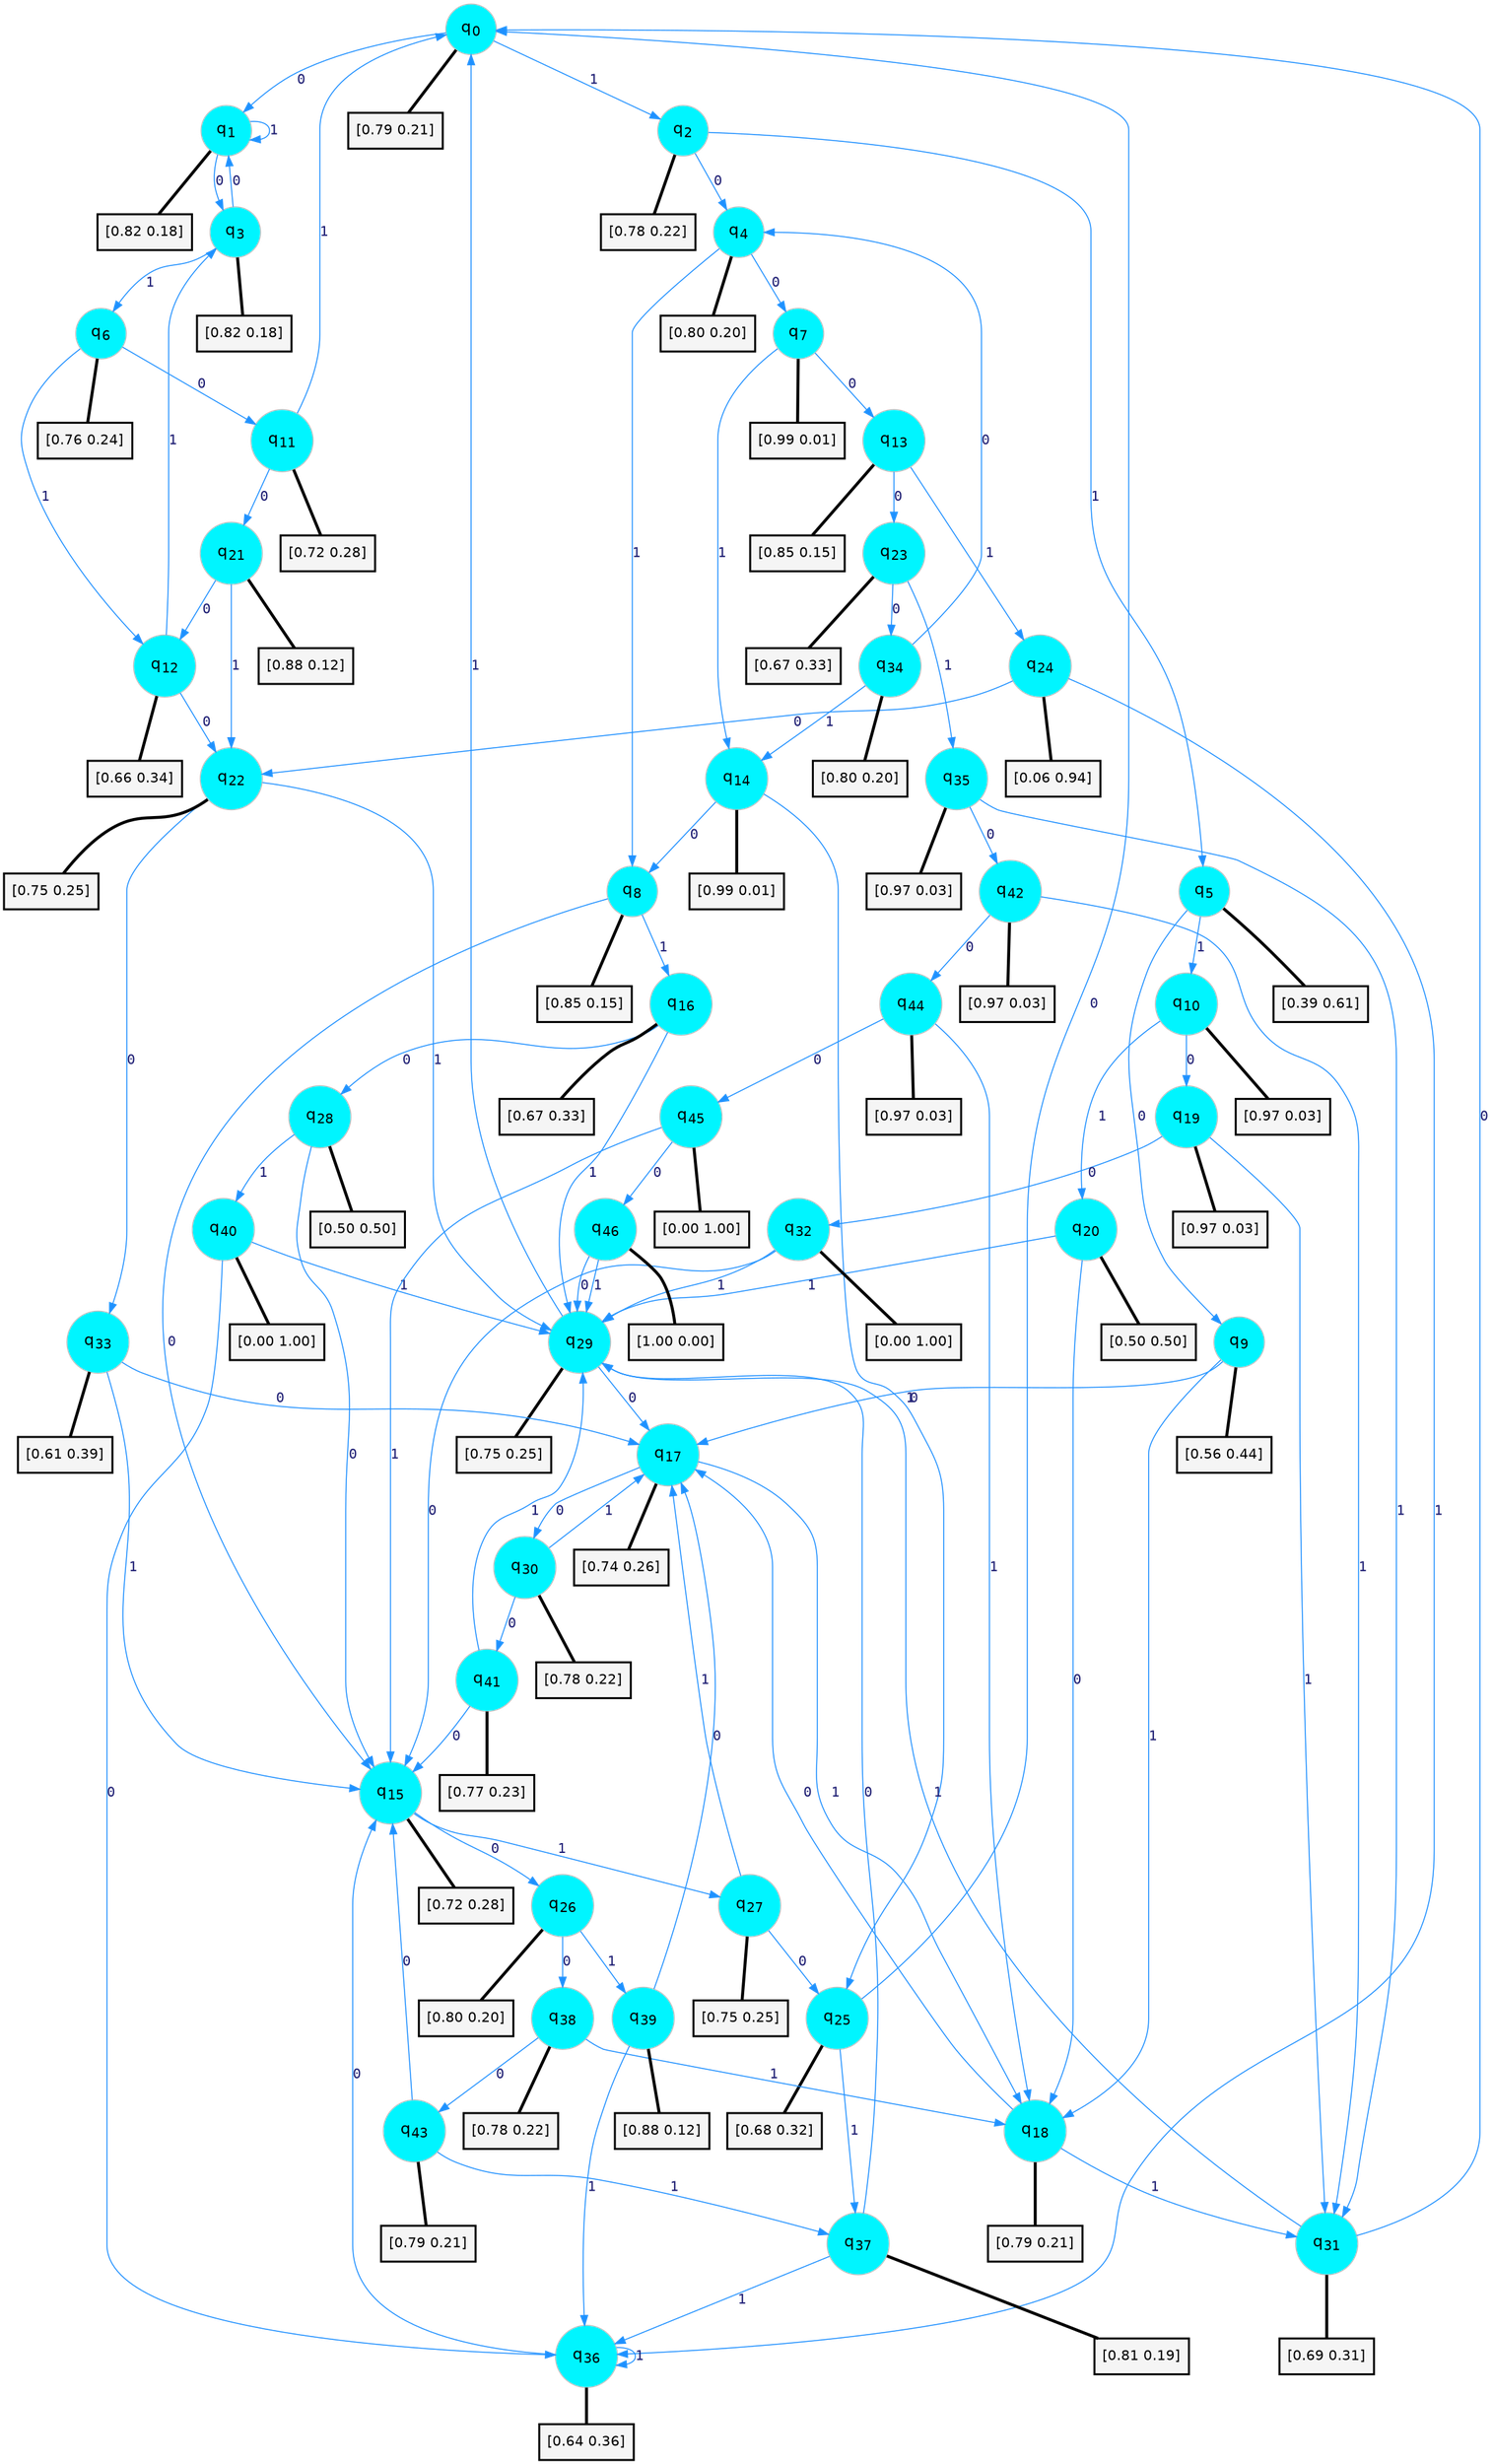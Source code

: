 digraph G {
graph [
bgcolor=transparent, dpi=300, rankdir=TD, size="40,25"];
node [
color=gray, fillcolor=turquoise1, fontcolor=black, fontname=Helvetica, fontsize=16, fontweight=bold, shape=circle, style=filled];
edge [
arrowsize=1, color=dodgerblue1, fontcolor=midnightblue, fontname=courier, fontweight=bold, penwidth=1, style=solid, weight=20];
0[label=<q<SUB>0</SUB>>];
1[label=<q<SUB>1</SUB>>];
2[label=<q<SUB>2</SUB>>];
3[label=<q<SUB>3</SUB>>];
4[label=<q<SUB>4</SUB>>];
5[label=<q<SUB>5</SUB>>];
6[label=<q<SUB>6</SUB>>];
7[label=<q<SUB>7</SUB>>];
8[label=<q<SUB>8</SUB>>];
9[label=<q<SUB>9</SUB>>];
10[label=<q<SUB>10</SUB>>];
11[label=<q<SUB>11</SUB>>];
12[label=<q<SUB>12</SUB>>];
13[label=<q<SUB>13</SUB>>];
14[label=<q<SUB>14</SUB>>];
15[label=<q<SUB>15</SUB>>];
16[label=<q<SUB>16</SUB>>];
17[label=<q<SUB>17</SUB>>];
18[label=<q<SUB>18</SUB>>];
19[label=<q<SUB>19</SUB>>];
20[label=<q<SUB>20</SUB>>];
21[label=<q<SUB>21</SUB>>];
22[label=<q<SUB>22</SUB>>];
23[label=<q<SUB>23</SUB>>];
24[label=<q<SUB>24</SUB>>];
25[label=<q<SUB>25</SUB>>];
26[label=<q<SUB>26</SUB>>];
27[label=<q<SUB>27</SUB>>];
28[label=<q<SUB>28</SUB>>];
29[label=<q<SUB>29</SUB>>];
30[label=<q<SUB>30</SUB>>];
31[label=<q<SUB>31</SUB>>];
32[label=<q<SUB>32</SUB>>];
33[label=<q<SUB>33</SUB>>];
34[label=<q<SUB>34</SUB>>];
35[label=<q<SUB>35</SUB>>];
36[label=<q<SUB>36</SUB>>];
37[label=<q<SUB>37</SUB>>];
38[label=<q<SUB>38</SUB>>];
39[label=<q<SUB>39</SUB>>];
40[label=<q<SUB>40</SUB>>];
41[label=<q<SUB>41</SUB>>];
42[label=<q<SUB>42</SUB>>];
43[label=<q<SUB>43</SUB>>];
44[label=<q<SUB>44</SUB>>];
45[label=<q<SUB>45</SUB>>];
46[label=<q<SUB>46</SUB>>];
47[label="[0.79 0.21]", shape=box,fontcolor=black, fontname=Helvetica, fontsize=14, penwidth=2, fillcolor=whitesmoke,color=black];
48[label="[0.82 0.18]", shape=box,fontcolor=black, fontname=Helvetica, fontsize=14, penwidth=2, fillcolor=whitesmoke,color=black];
49[label="[0.78 0.22]", shape=box,fontcolor=black, fontname=Helvetica, fontsize=14, penwidth=2, fillcolor=whitesmoke,color=black];
50[label="[0.82 0.18]", shape=box,fontcolor=black, fontname=Helvetica, fontsize=14, penwidth=2, fillcolor=whitesmoke,color=black];
51[label="[0.80 0.20]", shape=box,fontcolor=black, fontname=Helvetica, fontsize=14, penwidth=2, fillcolor=whitesmoke,color=black];
52[label="[0.39 0.61]", shape=box,fontcolor=black, fontname=Helvetica, fontsize=14, penwidth=2, fillcolor=whitesmoke,color=black];
53[label="[0.76 0.24]", shape=box,fontcolor=black, fontname=Helvetica, fontsize=14, penwidth=2, fillcolor=whitesmoke,color=black];
54[label="[0.99 0.01]", shape=box,fontcolor=black, fontname=Helvetica, fontsize=14, penwidth=2, fillcolor=whitesmoke,color=black];
55[label="[0.85 0.15]", shape=box,fontcolor=black, fontname=Helvetica, fontsize=14, penwidth=2, fillcolor=whitesmoke,color=black];
56[label="[0.56 0.44]", shape=box,fontcolor=black, fontname=Helvetica, fontsize=14, penwidth=2, fillcolor=whitesmoke,color=black];
57[label="[0.97 0.03]", shape=box,fontcolor=black, fontname=Helvetica, fontsize=14, penwidth=2, fillcolor=whitesmoke,color=black];
58[label="[0.72 0.28]", shape=box,fontcolor=black, fontname=Helvetica, fontsize=14, penwidth=2, fillcolor=whitesmoke,color=black];
59[label="[0.66 0.34]", shape=box,fontcolor=black, fontname=Helvetica, fontsize=14, penwidth=2, fillcolor=whitesmoke,color=black];
60[label="[0.85 0.15]", shape=box,fontcolor=black, fontname=Helvetica, fontsize=14, penwidth=2, fillcolor=whitesmoke,color=black];
61[label="[0.99 0.01]", shape=box,fontcolor=black, fontname=Helvetica, fontsize=14, penwidth=2, fillcolor=whitesmoke,color=black];
62[label="[0.72 0.28]", shape=box,fontcolor=black, fontname=Helvetica, fontsize=14, penwidth=2, fillcolor=whitesmoke,color=black];
63[label="[0.67 0.33]", shape=box,fontcolor=black, fontname=Helvetica, fontsize=14, penwidth=2, fillcolor=whitesmoke,color=black];
64[label="[0.74 0.26]", shape=box,fontcolor=black, fontname=Helvetica, fontsize=14, penwidth=2, fillcolor=whitesmoke,color=black];
65[label="[0.79 0.21]", shape=box,fontcolor=black, fontname=Helvetica, fontsize=14, penwidth=2, fillcolor=whitesmoke,color=black];
66[label="[0.97 0.03]", shape=box,fontcolor=black, fontname=Helvetica, fontsize=14, penwidth=2, fillcolor=whitesmoke,color=black];
67[label="[0.50 0.50]", shape=box,fontcolor=black, fontname=Helvetica, fontsize=14, penwidth=2, fillcolor=whitesmoke,color=black];
68[label="[0.88 0.12]", shape=box,fontcolor=black, fontname=Helvetica, fontsize=14, penwidth=2, fillcolor=whitesmoke,color=black];
69[label="[0.75 0.25]", shape=box,fontcolor=black, fontname=Helvetica, fontsize=14, penwidth=2, fillcolor=whitesmoke,color=black];
70[label="[0.67 0.33]", shape=box,fontcolor=black, fontname=Helvetica, fontsize=14, penwidth=2, fillcolor=whitesmoke,color=black];
71[label="[0.06 0.94]", shape=box,fontcolor=black, fontname=Helvetica, fontsize=14, penwidth=2, fillcolor=whitesmoke,color=black];
72[label="[0.68 0.32]", shape=box,fontcolor=black, fontname=Helvetica, fontsize=14, penwidth=2, fillcolor=whitesmoke,color=black];
73[label="[0.80 0.20]", shape=box,fontcolor=black, fontname=Helvetica, fontsize=14, penwidth=2, fillcolor=whitesmoke,color=black];
74[label="[0.75 0.25]", shape=box,fontcolor=black, fontname=Helvetica, fontsize=14, penwidth=2, fillcolor=whitesmoke,color=black];
75[label="[0.50 0.50]", shape=box,fontcolor=black, fontname=Helvetica, fontsize=14, penwidth=2, fillcolor=whitesmoke,color=black];
76[label="[0.75 0.25]", shape=box,fontcolor=black, fontname=Helvetica, fontsize=14, penwidth=2, fillcolor=whitesmoke,color=black];
77[label="[0.78 0.22]", shape=box,fontcolor=black, fontname=Helvetica, fontsize=14, penwidth=2, fillcolor=whitesmoke,color=black];
78[label="[0.69 0.31]", shape=box,fontcolor=black, fontname=Helvetica, fontsize=14, penwidth=2, fillcolor=whitesmoke,color=black];
79[label="[0.00 1.00]", shape=box,fontcolor=black, fontname=Helvetica, fontsize=14, penwidth=2, fillcolor=whitesmoke,color=black];
80[label="[0.61 0.39]", shape=box,fontcolor=black, fontname=Helvetica, fontsize=14, penwidth=2, fillcolor=whitesmoke,color=black];
81[label="[0.80 0.20]", shape=box,fontcolor=black, fontname=Helvetica, fontsize=14, penwidth=2, fillcolor=whitesmoke,color=black];
82[label="[0.97 0.03]", shape=box,fontcolor=black, fontname=Helvetica, fontsize=14, penwidth=2, fillcolor=whitesmoke,color=black];
83[label="[0.64 0.36]", shape=box,fontcolor=black, fontname=Helvetica, fontsize=14, penwidth=2, fillcolor=whitesmoke,color=black];
84[label="[0.81 0.19]", shape=box,fontcolor=black, fontname=Helvetica, fontsize=14, penwidth=2, fillcolor=whitesmoke,color=black];
85[label="[0.78 0.22]", shape=box,fontcolor=black, fontname=Helvetica, fontsize=14, penwidth=2, fillcolor=whitesmoke,color=black];
86[label="[0.88 0.12]", shape=box,fontcolor=black, fontname=Helvetica, fontsize=14, penwidth=2, fillcolor=whitesmoke,color=black];
87[label="[0.00 1.00]", shape=box,fontcolor=black, fontname=Helvetica, fontsize=14, penwidth=2, fillcolor=whitesmoke,color=black];
88[label="[0.77 0.23]", shape=box,fontcolor=black, fontname=Helvetica, fontsize=14, penwidth=2, fillcolor=whitesmoke,color=black];
89[label="[0.97 0.03]", shape=box,fontcolor=black, fontname=Helvetica, fontsize=14, penwidth=2, fillcolor=whitesmoke,color=black];
90[label="[0.79 0.21]", shape=box,fontcolor=black, fontname=Helvetica, fontsize=14, penwidth=2, fillcolor=whitesmoke,color=black];
91[label="[0.97 0.03]", shape=box,fontcolor=black, fontname=Helvetica, fontsize=14, penwidth=2, fillcolor=whitesmoke,color=black];
92[label="[0.00 1.00]", shape=box,fontcolor=black, fontname=Helvetica, fontsize=14, penwidth=2, fillcolor=whitesmoke,color=black];
93[label="[1.00 0.00]", shape=box,fontcolor=black, fontname=Helvetica, fontsize=14, penwidth=2, fillcolor=whitesmoke,color=black];
0->1 [label=0];
0->2 [label=1];
0->47 [arrowhead=none, penwidth=3,color=black];
1->3 [label=0];
1->1 [label=1];
1->48 [arrowhead=none, penwidth=3,color=black];
2->4 [label=0];
2->5 [label=1];
2->49 [arrowhead=none, penwidth=3,color=black];
3->1 [label=0];
3->6 [label=1];
3->50 [arrowhead=none, penwidth=3,color=black];
4->7 [label=0];
4->8 [label=1];
4->51 [arrowhead=none, penwidth=3,color=black];
5->9 [label=0];
5->10 [label=1];
5->52 [arrowhead=none, penwidth=3,color=black];
6->11 [label=0];
6->12 [label=1];
6->53 [arrowhead=none, penwidth=3,color=black];
7->13 [label=0];
7->14 [label=1];
7->54 [arrowhead=none, penwidth=3,color=black];
8->15 [label=0];
8->16 [label=1];
8->55 [arrowhead=none, penwidth=3,color=black];
9->17 [label=0];
9->18 [label=1];
9->56 [arrowhead=none, penwidth=3,color=black];
10->19 [label=0];
10->20 [label=1];
10->57 [arrowhead=none, penwidth=3,color=black];
11->21 [label=0];
11->0 [label=1];
11->58 [arrowhead=none, penwidth=3,color=black];
12->22 [label=0];
12->3 [label=1];
12->59 [arrowhead=none, penwidth=3,color=black];
13->23 [label=0];
13->24 [label=1];
13->60 [arrowhead=none, penwidth=3,color=black];
14->8 [label=0];
14->25 [label=1];
14->61 [arrowhead=none, penwidth=3,color=black];
15->26 [label=0];
15->27 [label=1];
15->62 [arrowhead=none, penwidth=3,color=black];
16->28 [label=0];
16->29 [label=1];
16->63 [arrowhead=none, penwidth=3,color=black];
17->30 [label=0];
17->18 [label=1];
17->64 [arrowhead=none, penwidth=3,color=black];
18->17 [label=0];
18->31 [label=1];
18->65 [arrowhead=none, penwidth=3,color=black];
19->32 [label=0];
19->31 [label=1];
19->66 [arrowhead=none, penwidth=3,color=black];
20->18 [label=0];
20->29 [label=1];
20->67 [arrowhead=none, penwidth=3,color=black];
21->12 [label=0];
21->22 [label=1];
21->68 [arrowhead=none, penwidth=3,color=black];
22->33 [label=0];
22->29 [label=1];
22->69 [arrowhead=none, penwidth=3,color=black];
23->34 [label=0];
23->35 [label=1];
23->70 [arrowhead=none, penwidth=3,color=black];
24->22 [label=0];
24->36 [label=1];
24->71 [arrowhead=none, penwidth=3,color=black];
25->0 [label=0];
25->37 [label=1];
25->72 [arrowhead=none, penwidth=3,color=black];
26->38 [label=0];
26->39 [label=1];
26->73 [arrowhead=none, penwidth=3,color=black];
27->25 [label=0];
27->17 [label=1];
27->74 [arrowhead=none, penwidth=3,color=black];
28->15 [label=0];
28->40 [label=1];
28->75 [arrowhead=none, penwidth=3,color=black];
29->17 [label=0];
29->0 [label=1];
29->76 [arrowhead=none, penwidth=3,color=black];
30->41 [label=0];
30->17 [label=1];
30->77 [arrowhead=none, penwidth=3,color=black];
31->0 [label=0];
31->29 [label=1];
31->78 [arrowhead=none, penwidth=3,color=black];
32->15 [label=0];
32->29 [label=1];
32->79 [arrowhead=none, penwidth=3,color=black];
33->17 [label=0];
33->15 [label=1];
33->80 [arrowhead=none, penwidth=3,color=black];
34->4 [label=0];
34->14 [label=1];
34->81 [arrowhead=none, penwidth=3,color=black];
35->42 [label=0];
35->31 [label=1];
35->82 [arrowhead=none, penwidth=3,color=black];
36->15 [label=0];
36->36 [label=1];
36->83 [arrowhead=none, penwidth=3,color=black];
37->29 [label=0];
37->36 [label=1];
37->84 [arrowhead=none, penwidth=3,color=black];
38->43 [label=0];
38->18 [label=1];
38->85 [arrowhead=none, penwidth=3,color=black];
39->17 [label=0];
39->36 [label=1];
39->86 [arrowhead=none, penwidth=3,color=black];
40->36 [label=0];
40->29 [label=1];
40->87 [arrowhead=none, penwidth=3,color=black];
41->15 [label=0];
41->29 [label=1];
41->88 [arrowhead=none, penwidth=3,color=black];
42->44 [label=0];
42->31 [label=1];
42->89 [arrowhead=none, penwidth=3,color=black];
43->15 [label=0];
43->37 [label=1];
43->90 [arrowhead=none, penwidth=3,color=black];
44->45 [label=0];
44->18 [label=1];
44->91 [arrowhead=none, penwidth=3,color=black];
45->46 [label=0];
45->15 [label=1];
45->92 [arrowhead=none, penwidth=3,color=black];
46->29 [label=0];
46->29 [label=1];
46->93 [arrowhead=none, penwidth=3,color=black];
}
